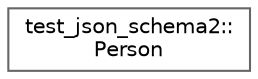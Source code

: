 digraph "类继承关系图"
{
 // LATEX_PDF_SIZE
  bgcolor="transparent";
  edge [fontname=Helvetica,fontsize=10,labelfontname=Helvetica,labelfontsize=10];
  node [fontname=Helvetica,fontsize=10,shape=box,height=0.2,width=0.4];
  rankdir="LR";
  Node0 [id="Node000000",label="test_json_schema2::\lPerson",height=0.2,width=0.4,color="grey40", fillcolor="white", style="filled",URL="$structtest__json__schema2_1_1_person.html",tooltip=" "];
}
